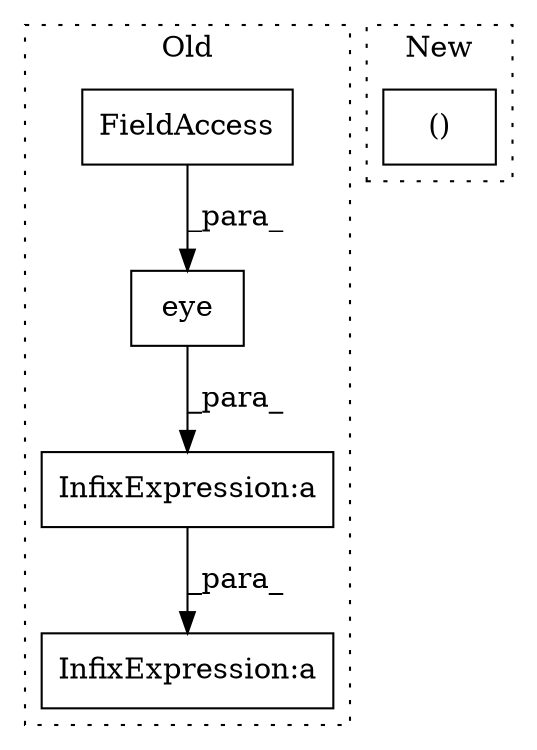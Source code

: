 digraph G {
subgraph cluster0 {
1 [label="eye" a="32" s="5801,5837" l="4,1" shape="box"];
3 [label="InfixExpression:a" a="27" s="5786" l="3" shape="box"];
4 [label="InfixExpression:a" a="27" s="5838" l="3" shape="box"];
5 [label="FieldAccess" a="22" s="5818" l="19" shape="box"];
label = "Old";
style="dotted";
}
subgraph cluster1 {
2 [label="()" a="106" s="6002" l="34" shape="box"];
label = "New";
style="dotted";
}
1 -> 4 [label="_para_"];
4 -> 3 [label="_para_"];
5 -> 1 [label="_para_"];
}